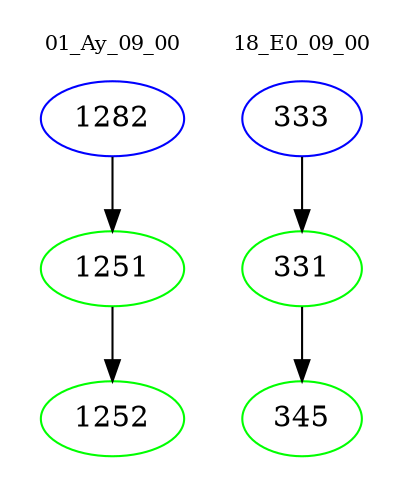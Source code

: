 digraph{
subgraph cluster_0 {
color = white
label = "01_Ay_09_00";
fontsize=10;
T0_1282 [label="1282", color="blue"]
T0_1282 -> T0_1251 [color="black"]
T0_1251 [label="1251", color="green"]
T0_1251 -> T0_1252 [color="black"]
T0_1252 [label="1252", color="green"]
}
subgraph cluster_1 {
color = white
label = "18_E0_09_00";
fontsize=10;
T1_333 [label="333", color="blue"]
T1_333 -> T1_331 [color="black"]
T1_331 [label="331", color="green"]
T1_331 -> T1_345 [color="black"]
T1_345 [label="345", color="green"]
}
}
